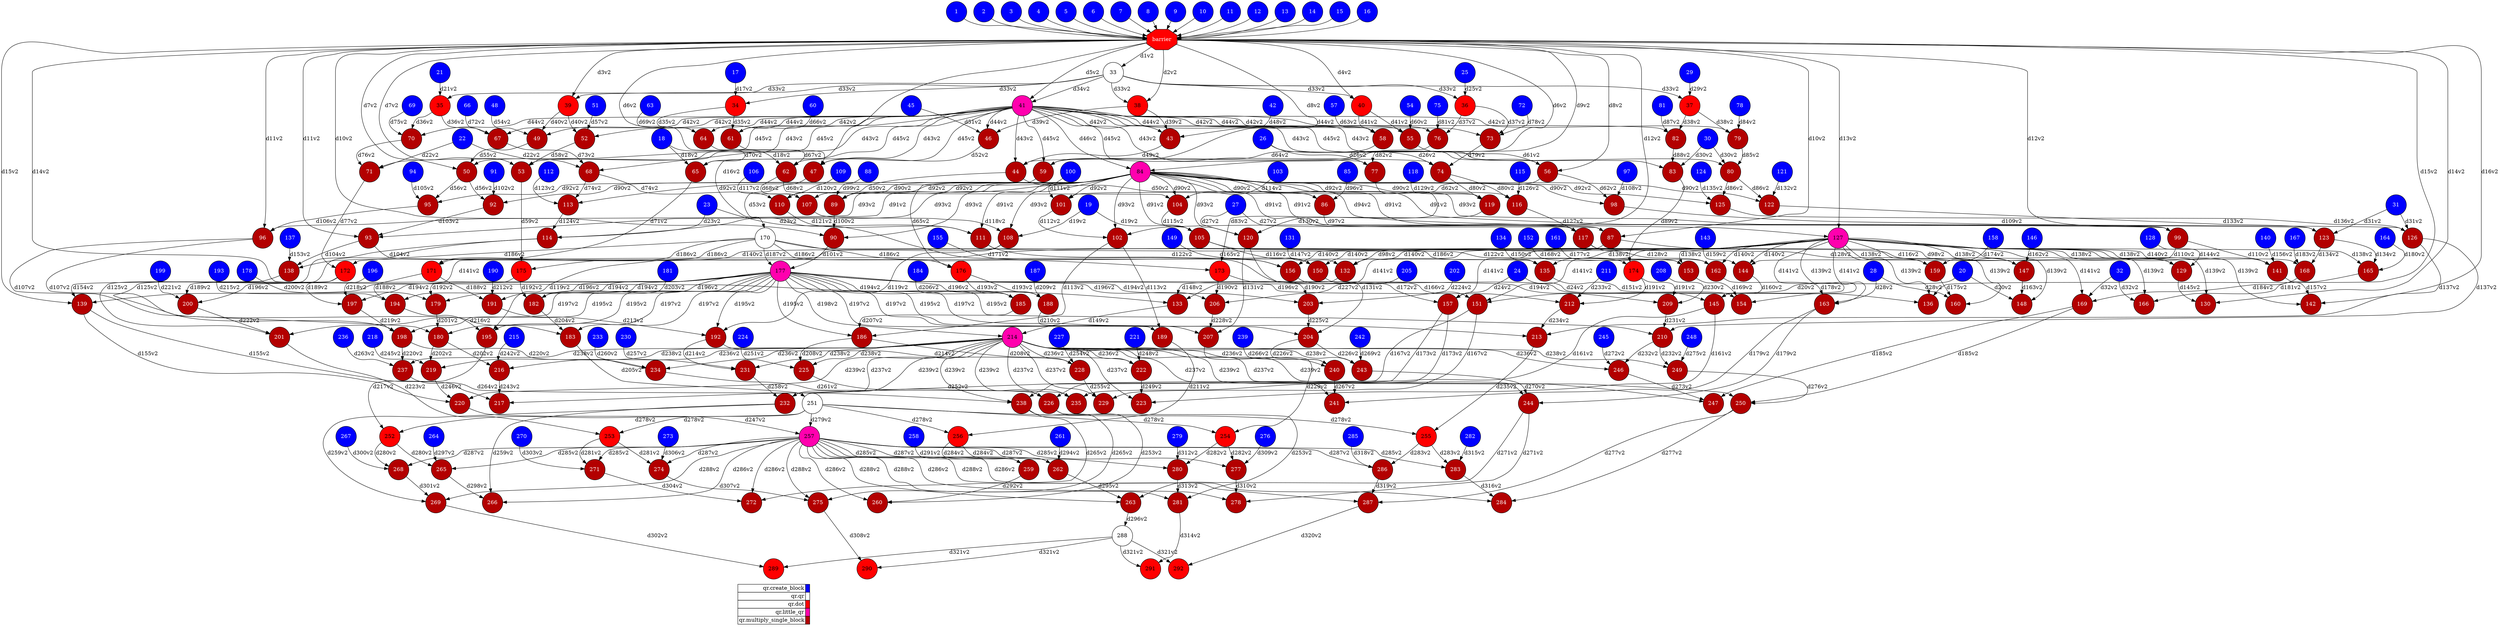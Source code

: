 digraph {
  rankdir=TB;
  labeljust="l";
  subgraph dependence_graph {
    ranksep=0.20;
    node[height=0.75];

1[shape=circle, style=filled fillcolor="#0000ff" fontcolor="#ffffff"];
2[shape=circle, style=filled fillcolor="#0000ff" fontcolor="#ffffff"];
3[shape=circle, style=filled fillcolor="#0000ff" fontcolor="#ffffff"];
4[shape=circle, style=filled fillcolor="#0000ff" fontcolor="#ffffff"];
5[shape=circle, style=filled fillcolor="#0000ff" fontcolor="#ffffff"];
6[shape=circle, style=filled fillcolor="#0000ff" fontcolor="#ffffff"];
7[shape=circle, style=filled fillcolor="#0000ff" fontcolor="#ffffff"];
8[shape=circle, style=filled fillcolor="#0000ff" fontcolor="#ffffff"];
9[shape=circle, style=filled fillcolor="#0000ff" fontcolor="#ffffff"];
10[shape=circle, style=filled fillcolor="#0000ff" fontcolor="#ffffff"];
11[shape=circle, style=filled fillcolor="#0000ff" fontcolor="#ffffff"];
12[shape=circle, style=filled fillcolor="#0000ff" fontcolor="#ffffff"];
13[shape=circle, style=filled fillcolor="#0000ff" fontcolor="#ffffff"];
14[shape=circle, style=filled fillcolor="#0000ff" fontcolor="#ffffff"];
15[shape=circle, style=filled fillcolor="#0000ff" fontcolor="#ffffff"];
16[shape=circle, style=filled fillcolor="#0000ff" fontcolor="#ffffff"];
Synchro1[label="barrier", shape=octagon, style=filled fillcolor="#ff0000" fontcolor="#FFFFFF"];
3 -> Synchro1;
12 -> Synchro1;
1 -> Synchro1;
2 -> Synchro1;
6 -> Synchro1;
8 -> Synchro1;
9 -> Synchro1;
14 -> Synchro1;
16 -> Synchro1;
4 -> Synchro1;
5 -> Synchro1;
10 -> Synchro1;
7 -> Synchro1;
13 -> Synchro1;
15 -> Synchro1;
11 -> Synchro1;
17[shape=circle, style=filled fillcolor="#0000ff" fontcolor="#ffffff"];
18[shape=circle, style=filled fillcolor="#0000ff" fontcolor="#ffffff"];
19[shape=circle, style=filled fillcolor="#0000ff" fontcolor="#ffffff"];
20[shape=circle, style=filled fillcolor="#0000ff" fontcolor="#ffffff"];
21[shape=circle, style=filled fillcolor="#0000ff" fontcolor="#ffffff"];
22[shape=circle, style=filled fillcolor="#0000ff" fontcolor="#ffffff"];
23[shape=circle, style=filled fillcolor="#0000ff" fontcolor="#ffffff"];
24[shape=circle, style=filled fillcolor="#0000ff" fontcolor="#ffffff"];
25[shape=circle, style=filled fillcolor="#0000ff" fontcolor="#ffffff"];
26[shape=circle, style=filled fillcolor="#0000ff" fontcolor="#ffffff"];
27[shape=circle, style=filled fillcolor="#0000ff" fontcolor="#ffffff"];
28[shape=circle, style=filled fillcolor="#0000ff" fontcolor="#ffffff"];
29[shape=circle, style=filled fillcolor="#0000ff" fontcolor="#ffffff"];
30[shape=circle, style=filled fillcolor="#0000ff" fontcolor="#ffffff"];
31[shape=circle, style=filled fillcolor="#0000ff" fontcolor="#ffffff"];
32[shape=circle, style=filled fillcolor="#0000ff" fontcolor="#ffffff"];
33[shape=circle, style=filled fillcolor="#ffffff" fontcolor="#000000"];
Synchro1 -> 33[ label="d1v2" ];
34[shape=circle, style=filled fillcolor="#ff0000" fontcolor="#000000"];
17 -> 34[ label="d17v2" ];
33 -> 34[ label="d33v2" ];
35[shape=circle, style=filled fillcolor="#ff0000" fontcolor="#000000"];
21 -> 35[ label="d21v2" ];
33 -> 35[ label="d33v2" ];
36[shape=circle, style=filled fillcolor="#ff0000" fontcolor="#000000"];
25 -> 36[ label="d25v2" ];
33 -> 36[ label="d33v2" ];
37[shape=circle, style=filled fillcolor="#ff0000" fontcolor="#000000"];
29 -> 37[ label="d29v2" ];
33 -> 37[ label="d33v2" ];
38[shape=circle, style=filled fillcolor="#ff0000" fontcolor="#000000"];
33 -> 38[ label="d33v2" ];
Synchro1 -> 38[ label="d2v2" ];
39[shape=circle, style=filled fillcolor="#ff0000" fontcolor="#000000"];
33 -> 39[ label="d33v2" ];
Synchro1 -> 39[ label="d3v2" ];
40[shape=circle, style=filled fillcolor="#ff0000" fontcolor="#000000"];
33 -> 40[ label="d33v2" ];
Synchro1 -> 40[ label="d4v2" ];
41[shape=circle, style=filled fillcolor="#ff00ae" fontcolor="#000000"];
33 -> 41[ label="d34v2" ];
Synchro1 -> 41[ label="d5v2" ];
42[shape=circle, style=filled fillcolor="#0000ff" fontcolor="#ffffff"];
43[shape=circle, style=filled fillcolor="#b30000" fontcolor="#ffffff"];
41 -> 43[ label="d42v2" ];
38 -> 43[ label="d39v2" ];
42 -> 43[ label="d48v2" ];
44[shape=circle, style=filled fillcolor="#b30000" fontcolor="#ffffff"];
41 -> 44[ label="d43v2" ];
Synchro1 -> 44[ label="d6v2" ];
43 -> 44[ label="d49v2" ];
45[shape=circle, style=filled fillcolor="#0000ff" fontcolor="#ffffff"];
46[shape=circle, style=filled fillcolor="#b30000" fontcolor="#ffffff"];
41 -> 46[ label="d44v2" ];
38 -> 46[ label="d39v2" ];
45 -> 46[ label="d51v2" ];
47[shape=circle, style=filled fillcolor="#b30000" fontcolor="#ffffff"];
41 -> 47[ label="d45v2" ];
Synchro1 -> 47[ label="d6v2" ];
46 -> 47[ label="d52v2" ];
48[shape=circle, style=filled fillcolor="#0000ff" fontcolor="#ffffff"];
49[shape=circle, style=filled fillcolor="#b30000" fontcolor="#ffffff"];
41 -> 49[ label="d42v2" ];
39 -> 49[ label="d40v2" ];
48 -> 49[ label="d54v2" ];
50[shape=circle, style=filled fillcolor="#b30000" fontcolor="#ffffff"];
41 -> 50[ label="d43v2" ];
Synchro1 -> 50[ label="d7v2" ];
49 -> 50[ label="d55v2" ];
51[shape=circle, style=filled fillcolor="#0000ff" fontcolor="#ffffff"];
52[shape=circle, style=filled fillcolor="#b30000" fontcolor="#ffffff"];
41 -> 52[ label="d44v2" ];
39 -> 52[ label="d40v2" ];
51 -> 52[ label="d57v2" ];
53[shape=circle, style=filled fillcolor="#b30000" fontcolor="#ffffff"];
41 -> 53[ label="d45v2" ];
Synchro1 -> 53[ label="d7v2" ];
52 -> 53[ label="d58v2" ];
54[shape=circle, style=filled fillcolor="#0000ff" fontcolor="#ffffff"];
55[shape=circle, style=filled fillcolor="#b30000" fontcolor="#ffffff"];
41 -> 55[ label="d42v2" ];
40 -> 55[ label="d41v2" ];
54 -> 55[ label="d60v2" ];
56[shape=circle, style=filled fillcolor="#b30000" fontcolor="#ffffff"];
41 -> 56[ label="d43v2" ];
Synchro1 -> 56[ label="d8v2" ];
55 -> 56[ label="d61v2" ];
57[shape=circle, style=filled fillcolor="#0000ff" fontcolor="#ffffff"];
58[shape=circle, style=filled fillcolor="#b30000" fontcolor="#ffffff"];
41 -> 58[ label="d44v2" ];
40 -> 58[ label="d41v2" ];
57 -> 58[ label="d63v2" ];
59[shape=circle, style=filled fillcolor="#b30000" fontcolor="#ffffff"];
41 -> 59[ label="d45v2" ];
Synchro1 -> 59[ label="d8v2" ];
58 -> 59[ label="d64v2" ];
60[shape=circle, style=filled fillcolor="#0000ff" fontcolor="#ffffff"];
61[shape=circle, style=filled fillcolor="#b30000" fontcolor="#ffffff"];
34 -> 61[ label="d35v2" ];
41 -> 61[ label="d42v2" ];
60 -> 61[ label="d66v2" ];
62[shape=circle, style=filled fillcolor="#b30000" fontcolor="#ffffff"];
18 -> 62[ label="d18v2" ];
41 -> 62[ label="d43v2" ];
61 -> 62[ label="d67v2" ];
63[shape=circle, style=filled fillcolor="#0000ff" fontcolor="#ffffff"];
64[shape=circle, style=filled fillcolor="#b30000" fontcolor="#ffffff"];
34 -> 64[ label="d35v2" ];
41 -> 64[ label="d44v2" ];
63 -> 64[ label="d69v2" ];
65[shape=circle, style=filled fillcolor="#b30000" fontcolor="#ffffff"];
18 -> 65[ label="d18v2" ];
41 -> 65[ label="d45v2" ];
64 -> 65[ label="d70v2" ];
66[shape=circle, style=filled fillcolor="#0000ff" fontcolor="#ffffff"];
67[shape=circle, style=filled fillcolor="#b30000" fontcolor="#ffffff"];
35 -> 67[ label="d36v2" ];
41 -> 67[ label="d42v2" ];
66 -> 67[ label="d72v2" ];
68[shape=circle, style=filled fillcolor="#b30000" fontcolor="#ffffff"];
22 -> 68[ label="d22v2" ];
41 -> 68[ label="d43v2" ];
67 -> 68[ label="d73v2" ];
69[shape=circle, style=filled fillcolor="#0000ff" fontcolor="#ffffff"];
70[shape=circle, style=filled fillcolor="#b30000" fontcolor="#ffffff"];
35 -> 70[ label="d36v2" ];
41 -> 70[ label="d44v2" ];
69 -> 70[ label="d75v2" ];
71[shape=circle, style=filled fillcolor="#b30000" fontcolor="#ffffff"];
22 -> 71[ label="d22v2" ];
41 -> 71[ label="d45v2" ];
70 -> 71[ label="d76v2" ];
72[shape=circle, style=filled fillcolor="#0000ff" fontcolor="#ffffff"];
73[shape=circle, style=filled fillcolor="#b30000" fontcolor="#ffffff"];
36 -> 73[ label="d37v2" ];
41 -> 73[ label="d42v2" ];
72 -> 73[ label="d78v2" ];
74[shape=circle, style=filled fillcolor="#b30000" fontcolor="#ffffff"];
26 -> 74[ label="d26v2" ];
41 -> 74[ label="d43v2" ];
73 -> 74[ label="d79v2" ];
75[shape=circle, style=filled fillcolor="#0000ff" fontcolor="#ffffff"];
76[shape=circle, style=filled fillcolor="#b30000" fontcolor="#ffffff"];
36 -> 76[ label="d37v2" ];
41 -> 76[ label="d44v2" ];
75 -> 76[ label="d81v2" ];
77[shape=circle, style=filled fillcolor="#b30000" fontcolor="#ffffff"];
26 -> 77[ label="d26v2" ];
41 -> 77[ label="d45v2" ];
76 -> 77[ label="d82v2" ];
78[shape=circle, style=filled fillcolor="#0000ff" fontcolor="#ffffff"];
79[shape=circle, style=filled fillcolor="#b30000" fontcolor="#ffffff"];
37 -> 79[ label="d38v2" ];
41 -> 79[ label="d42v2" ];
78 -> 79[ label="d84v2" ];
80[shape=circle, style=filled fillcolor="#b30000" fontcolor="#ffffff"];
30 -> 80[ label="d30v2" ];
41 -> 80[ label="d43v2" ];
79 -> 80[ label="d85v2" ];
81[shape=circle, style=filled fillcolor="#0000ff" fontcolor="#ffffff"];
82[shape=circle, style=filled fillcolor="#b30000" fontcolor="#ffffff"];
37 -> 82[ label="d38v2" ];
41 -> 82[ label="d44v2" ];
81 -> 82[ label="d87v2" ];
83[shape=circle, style=filled fillcolor="#b30000" fontcolor="#ffffff"];
30 -> 83[ label="d30v2" ];
41 -> 83[ label="d45v2" ];
82 -> 83[ label="d88v2" ];
84[shape=circle, style=filled fillcolor="#ff00ae" fontcolor="#000000"];
41 -> 84[ label="d46v2" ];
Synchro1 -> 84[ label="d9v2" ];
85[shape=circle, style=filled fillcolor="#0000ff" fontcolor="#ffffff"];
86[shape=circle, style=filled fillcolor="#b30000" fontcolor="#ffffff"];
84 -> 86[ label="d90v2" ];
44 -> 86[ label="d50v2" ];
85 -> 86[ label="d96v2" ];
87[shape=circle, style=filled fillcolor="#b30000" fontcolor="#ffffff"];
84 -> 87[ label="d91v2" ];
Synchro1 -> 87[ label="d10v2" ];
86 -> 87[ label="d97v2" ];
88[shape=circle, style=filled fillcolor="#0000ff" fontcolor="#ffffff"];
89[shape=circle, style=filled fillcolor="#b30000" fontcolor="#ffffff"];
84 -> 89[ label="d92v2" ];
44 -> 89[ label="d50v2" ];
88 -> 89[ label="d99v2" ];
90[shape=circle, style=filled fillcolor="#b30000" fontcolor="#ffffff"];
84 -> 90[ label="d93v2" ];
Synchro1 -> 90[ label="d10v2" ];
89 -> 90[ label="d100v2" ];
91[shape=circle, style=filled fillcolor="#0000ff" fontcolor="#ffffff"];
92[shape=circle, style=filled fillcolor="#b30000" fontcolor="#ffffff"];
84 -> 92[ label="d90v2" ];
50 -> 92[ label="d56v2" ];
91 -> 92[ label="d102v2" ];
93[shape=circle, style=filled fillcolor="#b30000" fontcolor="#ffffff"];
84 -> 93[ label="d91v2" ];
Synchro1 -> 93[ label="d11v2" ];
92 -> 93[ label="d103v2" ];
94[shape=circle, style=filled fillcolor="#0000ff" fontcolor="#ffffff"];
95[shape=circle, style=filled fillcolor="#b30000" fontcolor="#ffffff"];
84 -> 95[ label="d92v2" ];
50 -> 95[ label="d56v2" ];
94 -> 95[ label="d105v2" ];
96[shape=circle, style=filled fillcolor="#b30000" fontcolor="#ffffff"];
84 -> 96[ label="d93v2" ];
Synchro1 -> 96[ label="d11v2" ];
95 -> 96[ label="d106v2" ];
97[shape=circle, style=filled fillcolor="#0000ff" fontcolor="#ffffff"];
98[shape=circle, style=filled fillcolor="#b30000" fontcolor="#ffffff"];
84 -> 98[ label="d90v2" ];
56 -> 98[ label="d62v2" ];
97 -> 98[ label="d108v2" ];
99[shape=circle, style=filled fillcolor="#b30000" fontcolor="#ffffff"];
84 -> 99[ label="d91v2" ];
Synchro1 -> 99[ label="d12v2" ];
98 -> 99[ label="d109v2" ];
100[shape=circle, style=filled fillcolor="#0000ff" fontcolor="#ffffff"];
101[shape=circle, style=filled fillcolor="#b30000" fontcolor="#ffffff"];
84 -> 101[ label="d92v2" ];
56 -> 101[ label="d62v2" ];
100 -> 101[ label="d111v2" ];
102[shape=circle, style=filled fillcolor="#b30000" fontcolor="#ffffff"];
84 -> 102[ label="d93v2" ];
Synchro1 -> 102[ label="d12v2" ];
101 -> 102[ label="d112v2" ];
103[shape=circle, style=filled fillcolor="#0000ff" fontcolor="#ffffff"];
104[shape=circle, style=filled fillcolor="#b30000" fontcolor="#ffffff"];
62 -> 104[ label="d68v2" ];
84 -> 104[ label="d90v2" ];
103 -> 104[ label="d114v2" ];
105[shape=circle, style=filled fillcolor="#b30000" fontcolor="#ffffff"];
19 -> 105[ label="d19v2" ];
84 -> 105[ label="d91v2" ];
104 -> 105[ label="d115v2" ];
106[shape=circle, style=filled fillcolor="#0000ff" fontcolor="#ffffff"];
107[shape=circle, style=filled fillcolor="#b30000" fontcolor="#ffffff"];
62 -> 107[ label="d68v2" ];
84 -> 107[ label="d92v2" ];
106 -> 107[ label="d117v2" ];
108[shape=circle, style=filled fillcolor="#b30000" fontcolor="#ffffff"];
19 -> 108[ label="d19v2" ];
84 -> 108[ label="d93v2" ];
107 -> 108[ label="d118v2" ];
109[shape=circle, style=filled fillcolor="#0000ff" fontcolor="#ffffff"];
110[shape=circle, style=filled fillcolor="#b30000" fontcolor="#ffffff"];
68 -> 110[ label="d74v2" ];
84 -> 110[ label="d90v2" ];
109 -> 110[ label="d120v2" ];
111[shape=circle, style=filled fillcolor="#b30000" fontcolor="#ffffff"];
23 -> 111[ label="d23v2" ];
84 -> 111[ label="d91v2" ];
110 -> 111[ label="d121v2" ];
112[shape=circle, style=filled fillcolor="#0000ff" fontcolor="#ffffff"];
113[shape=circle, style=filled fillcolor="#b30000" fontcolor="#ffffff"];
68 -> 113[ label="d74v2" ];
84 -> 113[ label="d92v2" ];
112 -> 113[ label="d123v2" ];
114[shape=circle, style=filled fillcolor="#b30000" fontcolor="#ffffff"];
23 -> 114[ label="d23v2" ];
84 -> 114[ label="d93v2" ];
113 -> 114[ label="d124v2" ];
115[shape=circle, style=filled fillcolor="#0000ff" fontcolor="#ffffff"];
116[shape=circle, style=filled fillcolor="#b30000" fontcolor="#ffffff"];
74 -> 116[ label="d80v2" ];
84 -> 116[ label="d90v2" ];
115 -> 116[ label="d126v2" ];
117[shape=circle, style=filled fillcolor="#b30000" fontcolor="#ffffff"];
27 -> 117[ label="d27v2" ];
84 -> 117[ label="d91v2" ];
116 -> 117[ label="d127v2" ];
118[shape=circle, style=filled fillcolor="#0000ff" fontcolor="#ffffff"];
119[shape=circle, style=filled fillcolor="#b30000" fontcolor="#ffffff"];
74 -> 119[ label="d80v2" ];
84 -> 119[ label="d92v2" ];
118 -> 119[ label="d129v2" ];
120[shape=circle, style=filled fillcolor="#b30000" fontcolor="#ffffff"];
27 -> 120[ label="d27v2" ];
84 -> 120[ label="d93v2" ];
119 -> 120[ label="d130v2" ];
121[shape=circle, style=filled fillcolor="#0000ff" fontcolor="#ffffff"];
122[shape=circle, style=filled fillcolor="#b30000" fontcolor="#ffffff"];
80 -> 122[ label="d86v2" ];
84 -> 122[ label="d90v2" ];
121 -> 122[ label="d132v2" ];
123[shape=circle, style=filled fillcolor="#b30000" fontcolor="#ffffff"];
31 -> 123[ label="d31v2" ];
84 -> 123[ label="d91v2" ];
122 -> 123[ label="d133v2" ];
124[shape=circle, style=filled fillcolor="#0000ff" fontcolor="#ffffff"];
125[shape=circle, style=filled fillcolor="#b30000" fontcolor="#ffffff"];
80 -> 125[ label="d86v2" ];
84 -> 125[ label="d92v2" ];
124 -> 125[ label="d135v2" ];
126[shape=circle, style=filled fillcolor="#b30000" fontcolor="#ffffff"];
31 -> 126[ label="d31v2" ];
84 -> 126[ label="d93v2" ];
125 -> 126[ label="d136v2" ];
127[shape=circle, style=filled fillcolor="#ff00ae" fontcolor="#000000"];
84 -> 127[ label="d94v2" ];
Synchro1 -> 127[ label="d13v2" ];
128[shape=circle, style=filled fillcolor="#0000ff" fontcolor="#ffffff"];
129[shape=circle, style=filled fillcolor="#b30000" fontcolor="#ffffff"];
127 -> 129[ label="d138v2" ];
87 -> 129[ label="d98v2" ];
128 -> 129[ label="d144v2" ];
130[shape=circle, style=filled fillcolor="#b30000" fontcolor="#ffffff"];
127 -> 130[ label="d139v2" ];
Synchro1 -> 130[ label="d14v2" ];
129 -> 130[ label="d145v2" ];
131[shape=circle, style=filled fillcolor="#0000ff" fontcolor="#ffffff"];
132[shape=circle, style=filled fillcolor="#b30000" fontcolor="#ffffff"];
127 -> 132[ label="d140v2" ];
87 -> 132[ label="d98v2" ];
131 -> 132[ label="d147v2" ];
133[shape=circle, style=filled fillcolor="#b30000" fontcolor="#ffffff"];
127 -> 133[ label="d141v2" ];
Synchro1 -> 133[ label="d14v2" ];
132 -> 133[ label="d148v2" ];
134[shape=circle, style=filled fillcolor="#0000ff" fontcolor="#ffffff"];
135[shape=circle, style=filled fillcolor="#b30000" fontcolor="#ffffff"];
127 -> 135[ label="d138v2" ];
93 -> 135[ label="d104v2" ];
134 -> 135[ label="d150v2" ];
136[shape=circle, style=filled fillcolor="#b30000" fontcolor="#ffffff"];
127 -> 136[ label="d139v2" ];
Synchro1 -> 136[ label="d15v2" ];
135 -> 136[ label="d151v2" ];
137[shape=circle, style=filled fillcolor="#0000ff" fontcolor="#ffffff"];
138[shape=circle, style=filled fillcolor="#b30000" fontcolor="#ffffff"];
127 -> 138[ label="d140v2" ];
93 -> 138[ label="d104v2" ];
137 -> 138[ label="d153v2" ];
139[shape=circle, style=filled fillcolor="#b30000" fontcolor="#ffffff"];
127 -> 139[ label="d141v2" ];
Synchro1 -> 139[ label="d15v2" ];
138 -> 139[ label="d154v2" ];
140[shape=circle, style=filled fillcolor="#0000ff" fontcolor="#ffffff"];
141[shape=circle, style=filled fillcolor="#b30000" fontcolor="#ffffff"];
127 -> 141[ label="d138v2" ];
99 -> 141[ label="d110v2" ];
140 -> 141[ label="d156v2" ];
142[shape=circle, style=filled fillcolor="#b30000" fontcolor="#ffffff"];
127 -> 142[ label="d139v2" ];
Synchro1 -> 142[ label="d16v2" ];
141 -> 142[ label="d157v2" ];
143[shape=circle, style=filled fillcolor="#0000ff" fontcolor="#ffffff"];
144[shape=circle, style=filled fillcolor="#b30000" fontcolor="#ffffff"];
127 -> 144[ label="d140v2" ];
99 -> 144[ label="d110v2" ];
143 -> 144[ label="d159v2" ];
145[shape=circle, style=filled fillcolor="#b30000" fontcolor="#ffffff"];
127 -> 145[ label="d141v2" ];
Synchro1 -> 145[ label="d16v2" ];
144 -> 145[ label="d160v2" ];
146[shape=circle, style=filled fillcolor="#0000ff" fontcolor="#ffffff"];
147[shape=circle, style=filled fillcolor="#b30000" fontcolor="#ffffff"];
105 -> 147[ label="d116v2" ];
127 -> 147[ label="d138v2" ];
146 -> 147[ label="d162v2" ];
148[shape=circle, style=filled fillcolor="#b30000" fontcolor="#ffffff"];
20 -> 148[ label="d20v2" ];
127 -> 148[ label="d139v2" ];
147 -> 148[ label="d163v2" ];
149[shape=circle, style=filled fillcolor="#0000ff" fontcolor="#ffffff"];
150[shape=circle, style=filled fillcolor="#b30000" fontcolor="#ffffff"];
105 -> 150[ label="d116v2" ];
127 -> 150[ label="d140v2" ];
149 -> 150[ label="d165v2" ];
151[shape=circle, style=filled fillcolor="#b30000" fontcolor="#ffffff"];
20 -> 151[ label="d20v2" ];
127 -> 151[ label="d141v2" ];
150 -> 151[ label="d166v2" ];
152[shape=circle, style=filled fillcolor="#0000ff" fontcolor="#ffffff"];
153[shape=circle, style=filled fillcolor="#b30000" fontcolor="#ffffff"];
111 -> 153[ label="d122v2" ];
127 -> 153[ label="d138v2" ];
152 -> 153[ label="d168v2" ];
154[shape=circle, style=filled fillcolor="#b30000" fontcolor="#ffffff"];
24 -> 154[ label="d24v2" ];
127 -> 154[ label="d139v2" ];
153 -> 154[ label="d169v2" ];
155[shape=circle, style=filled fillcolor="#0000ff" fontcolor="#ffffff"];
156[shape=circle, style=filled fillcolor="#b30000" fontcolor="#ffffff"];
111 -> 156[ label="d122v2" ];
127 -> 156[ label="d140v2" ];
155 -> 156[ label="d171v2" ];
157[shape=circle, style=filled fillcolor="#b30000" fontcolor="#ffffff"];
24 -> 157[ label="d24v2" ];
127 -> 157[ label="d141v2" ];
156 -> 157[ label="d172v2" ];
158[shape=circle, style=filled fillcolor="#0000ff" fontcolor="#ffffff"];
159[shape=circle, style=filled fillcolor="#b30000" fontcolor="#ffffff"];
117 -> 159[ label="d128v2" ];
127 -> 159[ label="d138v2" ];
158 -> 159[ label="d174v2" ];
160[shape=circle, style=filled fillcolor="#b30000" fontcolor="#ffffff"];
28 -> 160[ label="d28v2" ];
127 -> 160[ label="d139v2" ];
159 -> 160[ label="d175v2" ];
161[shape=circle, style=filled fillcolor="#0000ff" fontcolor="#ffffff"];
162[shape=circle, style=filled fillcolor="#b30000" fontcolor="#ffffff"];
117 -> 162[ label="d128v2" ];
127 -> 162[ label="d140v2" ];
161 -> 162[ label="d177v2" ];
163[shape=circle, style=filled fillcolor="#b30000" fontcolor="#ffffff"];
28 -> 163[ label="d28v2" ];
127 -> 163[ label="d141v2" ];
162 -> 163[ label="d178v2" ];
164[shape=circle, style=filled fillcolor="#0000ff" fontcolor="#ffffff"];
165[shape=circle, style=filled fillcolor="#b30000" fontcolor="#ffffff"];
123 -> 165[ label="d134v2" ];
127 -> 165[ label="d138v2" ];
164 -> 165[ label="d180v2" ];
166[shape=circle, style=filled fillcolor="#b30000" fontcolor="#ffffff"];
32 -> 166[ label="d32v2" ];
127 -> 166[ label="d139v2" ];
165 -> 166[ label="d181v2" ];
167[shape=circle, style=filled fillcolor="#0000ff" fontcolor="#ffffff"];
168[shape=circle, style=filled fillcolor="#b30000" fontcolor="#ffffff"];
123 -> 168[ label="d134v2" ];
127 -> 168[ label="d140v2" ];
167 -> 168[ label="d183v2" ];
169[shape=circle, style=filled fillcolor="#b30000" fontcolor="#ffffff"];
32 -> 169[ label="d32v2" ];
127 -> 169[ label="d141v2" ];
168 -> 169[ label="d184v2" ];
170[shape=circle, style=filled fillcolor="#ffffff" fontcolor="#000000"];
47 -> 170[ label="d53v2" ];
171[shape=circle, style=filled fillcolor="#ff0000" fontcolor="#000000"];
65 -> 171[ label="d71v2" ];
170 -> 171[ label="d186v2" ];
172[shape=circle, style=filled fillcolor="#ff0000" fontcolor="#000000"];
71 -> 172[ label="d77v2" ];
170 -> 172[ label="d186v2" ];
173[shape=circle, style=filled fillcolor="#ff0000" fontcolor="#000000"];
77 -> 173[ label="d83v2" ];
170 -> 173[ label="d186v2" ];
174[shape=circle, style=filled fillcolor="#ff0000" fontcolor="#000000"];
83 -> 174[ label="d89v2" ];
170 -> 174[ label="d186v2" ];
175[shape=circle, style=filled fillcolor="#ff0000" fontcolor="#000000"];
170 -> 175[ label="d186v2" ];
53 -> 175[ label="d59v2" ];
176[shape=circle, style=filled fillcolor="#ff0000" fontcolor="#000000"];
170 -> 176[ label="d186v2" ];
59 -> 176[ label="d65v2" ];
177[shape=circle, style=filled fillcolor="#ff00ae" fontcolor="#000000"];
170 -> 177[ label="d187v2" ];
90 -> 177[ label="d101v2" ];
178[shape=circle, style=filled fillcolor="#0000ff" fontcolor="#ffffff"];
179[shape=circle, style=filled fillcolor="#b30000" fontcolor="#ffffff"];
177 -> 179[ label="d194v2" ];
175 -> 179[ label="d192v2" ];
178 -> 179[ label="d200v2" ];
180[shape=circle, style=filled fillcolor="#b30000" fontcolor="#ffffff"];
177 -> 180[ label="d195v2" ];
96 -> 180[ label="d107v2" ];
179 -> 180[ label="d201v2" ];
181[shape=circle, style=filled fillcolor="#0000ff" fontcolor="#ffffff"];
182[shape=circle, style=filled fillcolor="#b30000" fontcolor="#ffffff"];
177 -> 182[ label="d196v2" ];
175 -> 182[ label="d192v2" ];
181 -> 182[ label="d203v2" ];
183[shape=circle, style=filled fillcolor="#b30000" fontcolor="#ffffff"];
177 -> 183[ label="d197v2" ];
96 -> 183[ label="d107v2" ];
182 -> 183[ label="d204v2" ];
184[shape=circle, style=filled fillcolor="#0000ff" fontcolor="#ffffff"];
185[shape=circle, style=filled fillcolor="#b30000" fontcolor="#ffffff"];
177 -> 185[ label="d194v2" ];
176 -> 185[ label="d193v2" ];
184 -> 185[ label="d206v2" ];
186[shape=circle, style=filled fillcolor="#b30000" fontcolor="#ffffff"];
177 -> 186[ label="d195v2" ];
102 -> 186[ label="d113v2" ];
185 -> 186[ label="d207v2" ];
187[shape=circle, style=filled fillcolor="#0000ff" fontcolor="#ffffff"];
188[shape=circle, style=filled fillcolor="#b30000" fontcolor="#ffffff"];
177 -> 188[ label="d196v2" ];
176 -> 188[ label="d193v2" ];
187 -> 188[ label="d209v2" ];
189[shape=circle, style=filled fillcolor="#b30000" fontcolor="#ffffff"];
177 -> 189[ label="d197v2" ];
102 -> 189[ label="d113v2" ];
188 -> 189[ label="d210v2" ];
190[shape=circle, style=filled fillcolor="#0000ff" fontcolor="#ffffff"];
191[shape=circle, style=filled fillcolor="#b30000" fontcolor="#ffffff"];
171 -> 191[ label="d188v2" ];
177 -> 191[ label="d194v2" ];
190 -> 191[ label="d212v2" ];
192[shape=circle, style=filled fillcolor="#b30000" fontcolor="#ffffff"];
108 -> 192[ label="d119v2" ];
177 -> 192[ label="d195v2" ];
191 -> 192[ label="d213v2" ];
193[shape=circle, style=filled fillcolor="#0000ff" fontcolor="#ffffff"];
194[shape=circle, style=filled fillcolor="#b30000" fontcolor="#ffffff"];
171 -> 194[ label="d188v2" ];
177 -> 194[ label="d196v2" ];
193 -> 194[ label="d215v2" ];
195[shape=circle, style=filled fillcolor="#b30000" fontcolor="#ffffff"];
108 -> 195[ label="d119v2" ];
177 -> 195[ label="d197v2" ];
194 -> 195[ label="d216v2" ];
196[shape=circle, style=filled fillcolor="#0000ff" fontcolor="#ffffff"];
197[shape=circle, style=filled fillcolor="#b30000" fontcolor="#ffffff"];
172 -> 197[ label="d189v2" ];
177 -> 197[ label="d194v2" ];
196 -> 197[ label="d218v2" ];
198[shape=circle, style=filled fillcolor="#b30000" fontcolor="#ffffff"];
114 -> 198[ label="d125v2" ];
177 -> 198[ label="d195v2" ];
197 -> 198[ label="d219v2" ];
199[shape=circle, style=filled fillcolor="#0000ff" fontcolor="#ffffff"];
200[shape=circle, style=filled fillcolor="#b30000" fontcolor="#ffffff"];
172 -> 200[ label="d189v2" ];
177 -> 200[ label="d196v2" ];
199 -> 200[ label="d221v2" ];
201[shape=circle, style=filled fillcolor="#b30000" fontcolor="#ffffff"];
114 -> 201[ label="d125v2" ];
177 -> 201[ label="d197v2" ];
200 -> 201[ label="d222v2" ];
202[shape=circle, style=filled fillcolor="#0000ff" fontcolor="#ffffff"];
203[shape=circle, style=filled fillcolor="#b30000" fontcolor="#ffffff"];
173 -> 203[ label="d190v2" ];
177 -> 203[ label="d194v2" ];
202 -> 203[ label="d224v2" ];
204[shape=circle, style=filled fillcolor="#b30000" fontcolor="#ffffff"];
120 -> 204[ label="d131v2" ];
177 -> 204[ label="d195v2" ];
203 -> 204[ label="d225v2" ];
205[shape=circle, style=filled fillcolor="#0000ff" fontcolor="#ffffff"];
206[shape=circle, style=filled fillcolor="#b30000" fontcolor="#ffffff"];
173 -> 206[ label="d190v2" ];
177 -> 206[ label="d196v2" ];
205 -> 206[ label="d227v2" ];
207[shape=circle, style=filled fillcolor="#b30000" fontcolor="#ffffff"];
120 -> 207[ label="d131v2" ];
177 -> 207[ label="d197v2" ];
206 -> 207[ label="d228v2" ];
208[shape=circle, style=filled fillcolor="#0000ff" fontcolor="#ffffff"];
209[shape=circle, style=filled fillcolor="#b30000" fontcolor="#ffffff"];
174 -> 209[ label="d191v2" ];
177 -> 209[ label="d194v2" ];
208 -> 209[ label="d230v2" ];
210[shape=circle, style=filled fillcolor="#b30000" fontcolor="#ffffff"];
126 -> 210[ label="d137v2" ];
177 -> 210[ label="d195v2" ];
209 -> 210[ label="d231v2" ];
211[shape=circle, style=filled fillcolor="#0000ff" fontcolor="#ffffff"];
212[shape=circle, style=filled fillcolor="#b30000" fontcolor="#ffffff"];
174 -> 212[ label="d191v2" ];
177 -> 212[ label="d196v2" ];
211 -> 212[ label="d233v2" ];
213[shape=circle, style=filled fillcolor="#b30000" fontcolor="#ffffff"];
126 -> 213[ label="d137v2" ];
177 -> 213[ label="d197v2" ];
212 -> 213[ label="d234v2" ];
214[shape=circle, style=filled fillcolor="#ff00ae" fontcolor="#000000"];
177 -> 214[ label="d198v2" ];
133 -> 214[ label="d149v2" ];
215[shape=circle, style=filled fillcolor="#0000ff" fontcolor="#ffffff"];
216[shape=circle, style=filled fillcolor="#b30000" fontcolor="#ffffff"];
214 -> 216[ label="d236v2" ];
180 -> 216[ label="d202v2" ];
215 -> 216[ label="d242v2" ];
217[shape=circle, style=filled fillcolor="#b30000" fontcolor="#ffffff"];
214 -> 217[ label="d237v2" ];
139 -> 217[ label="d155v2" ];
216 -> 217[ label="d243v2" ];
218[shape=circle, style=filled fillcolor="#0000ff" fontcolor="#ffffff"];
219[shape=circle, style=filled fillcolor="#b30000" fontcolor="#ffffff"];
214 -> 219[ label="d238v2" ];
180 -> 219[ label="d202v2" ];
218 -> 219[ label="d245v2" ];
220[shape=circle, style=filled fillcolor="#b30000" fontcolor="#ffffff"];
214 -> 220[ label="d239v2" ];
139 -> 220[ label="d155v2" ];
219 -> 220[ label="d246v2" ];
221[shape=circle, style=filled fillcolor="#0000ff" fontcolor="#ffffff"];
222[shape=circle, style=filled fillcolor="#b30000" fontcolor="#ffffff"];
214 -> 222[ label="d236v2" ];
186 -> 222[ label="d208v2" ];
221 -> 222[ label="d248v2" ];
223[shape=circle, style=filled fillcolor="#b30000" fontcolor="#ffffff"];
214 -> 223[ label="d237v2" ];
145 -> 223[ label="d161v2" ];
222 -> 223[ label="d249v2" ];
224[shape=circle, style=filled fillcolor="#0000ff" fontcolor="#ffffff"];
225[shape=circle, style=filled fillcolor="#b30000" fontcolor="#ffffff"];
214 -> 225[ label="d238v2" ];
186 -> 225[ label="d208v2" ];
224 -> 225[ label="d251v2" ];
226[shape=circle, style=filled fillcolor="#b30000" fontcolor="#ffffff"];
214 -> 226[ label="d239v2" ];
145 -> 226[ label="d161v2" ];
225 -> 226[ label="d252v2" ];
227[shape=circle, style=filled fillcolor="#0000ff" fontcolor="#ffffff"];
228[shape=circle, style=filled fillcolor="#b30000" fontcolor="#ffffff"];
192 -> 228[ label="d214v2" ];
214 -> 228[ label="d236v2" ];
227 -> 228[ label="d254v2" ];
229[shape=circle, style=filled fillcolor="#b30000" fontcolor="#ffffff"];
151 -> 229[ label="d167v2" ];
214 -> 229[ label="d237v2" ];
228 -> 229[ label="d255v2" ];
230[shape=circle, style=filled fillcolor="#0000ff" fontcolor="#ffffff"];
231[shape=circle, style=filled fillcolor="#b30000" fontcolor="#ffffff"];
192 -> 231[ label="d214v2" ];
214 -> 231[ label="d238v2" ];
230 -> 231[ label="d257v2" ];
232[shape=circle, style=filled fillcolor="#b30000" fontcolor="#ffffff"];
151 -> 232[ label="d167v2" ];
214 -> 232[ label="d239v2" ];
231 -> 232[ label="d258v2" ];
233[shape=circle, style=filled fillcolor="#0000ff" fontcolor="#ffffff"];
234[shape=circle, style=filled fillcolor="#b30000" fontcolor="#ffffff"];
198 -> 234[ label="d220v2" ];
214 -> 234[ label="d236v2" ];
233 -> 234[ label="d260v2" ];
235[shape=circle, style=filled fillcolor="#b30000" fontcolor="#ffffff"];
157 -> 235[ label="d173v2" ];
214 -> 235[ label="d237v2" ];
234 -> 235[ label="d261v2" ];
236[shape=circle, style=filled fillcolor="#0000ff" fontcolor="#ffffff"];
237[shape=circle, style=filled fillcolor="#b30000" fontcolor="#ffffff"];
198 -> 237[ label="d220v2" ];
214 -> 237[ label="d238v2" ];
236 -> 237[ label="d263v2" ];
238[shape=circle, style=filled fillcolor="#b30000" fontcolor="#ffffff"];
157 -> 238[ label="d173v2" ];
214 -> 238[ label="d239v2" ];
237 -> 238[ label="d264v2" ];
239[shape=circle, style=filled fillcolor="#0000ff" fontcolor="#ffffff"];
240[shape=circle, style=filled fillcolor="#b30000" fontcolor="#ffffff"];
204 -> 240[ label="d226v2" ];
214 -> 240[ label="d236v2" ];
239 -> 240[ label="d266v2" ];
241[shape=circle, style=filled fillcolor="#b30000" fontcolor="#ffffff"];
163 -> 241[ label="d179v2" ];
214 -> 241[ label="d237v2" ];
240 -> 241[ label="d267v2" ];
242[shape=circle, style=filled fillcolor="#0000ff" fontcolor="#ffffff"];
243[shape=circle, style=filled fillcolor="#b30000" fontcolor="#ffffff"];
204 -> 243[ label="d226v2" ];
214 -> 243[ label="d238v2" ];
242 -> 243[ label="d269v2" ];
244[shape=circle, style=filled fillcolor="#b30000" fontcolor="#ffffff"];
163 -> 244[ label="d179v2" ];
214 -> 244[ label="d239v2" ];
243 -> 244[ label="d270v2" ];
245[shape=circle, style=filled fillcolor="#0000ff" fontcolor="#ffffff"];
246[shape=circle, style=filled fillcolor="#b30000" fontcolor="#ffffff"];
210 -> 246[ label="d232v2" ];
214 -> 246[ label="d236v2" ];
245 -> 246[ label="d272v2" ];
247[shape=circle, style=filled fillcolor="#b30000" fontcolor="#ffffff"];
169 -> 247[ label="d185v2" ];
214 -> 247[ label="d237v2" ];
246 -> 247[ label="d273v2" ];
248[shape=circle, style=filled fillcolor="#0000ff" fontcolor="#ffffff"];
249[shape=circle, style=filled fillcolor="#b30000" fontcolor="#ffffff"];
210 -> 249[ label="d232v2" ];
214 -> 249[ label="d238v2" ];
248 -> 249[ label="d275v2" ];
250[shape=circle, style=filled fillcolor="#b30000" fontcolor="#ffffff"];
169 -> 250[ label="d185v2" ];
214 -> 250[ label="d239v2" ];
249 -> 250[ label="d276v2" ];
251[shape=circle, style=filled fillcolor="#ffffff" fontcolor="#000000"];
183 -> 251[ label="d205v2" ];
252[shape=circle, style=filled fillcolor="#ff0000" fontcolor="#000000"];
195 -> 252[ label="d217v2" ];
251 -> 252[ label="d278v2" ];
253[shape=circle, style=filled fillcolor="#ff0000" fontcolor="#000000"];
201 -> 253[ label="d223v2" ];
251 -> 253[ label="d278v2" ];
254[shape=circle, style=filled fillcolor="#ff0000" fontcolor="#000000"];
207 -> 254[ label="d229v2" ];
251 -> 254[ label="d278v2" ];
255[shape=circle, style=filled fillcolor="#ff0000" fontcolor="#000000"];
213 -> 255[ label="d235v2" ];
251 -> 255[ label="d278v2" ];
256[shape=circle, style=filled fillcolor="#ff0000" fontcolor="#000000"];
251 -> 256[ label="d278v2" ];
189 -> 256[ label="d211v2" ];
257[shape=circle, style=filled fillcolor="#ff00ae" fontcolor="#000000"];
251 -> 257[ label="d279v2" ];
220 -> 257[ label="d247v2" ];
258[shape=circle, style=filled fillcolor="#0000ff" fontcolor="#ffffff"];
259[shape=circle, style=filled fillcolor="#b30000" fontcolor="#ffffff"];
257 -> 259[ label="d285v2" ];
256 -> 259[ label="d284v2" ];
258 -> 259[ label="d291v2" ];
260[shape=circle, style=filled fillcolor="#b30000" fontcolor="#ffffff"];
257 -> 260[ label="d286v2" ];
226 -> 260[ label="d253v2" ];
259 -> 260[ label="d292v2" ];
261[shape=circle, style=filled fillcolor="#0000ff" fontcolor="#ffffff"];
262[shape=circle, style=filled fillcolor="#b30000" fontcolor="#ffffff"];
257 -> 262[ label="d287v2" ];
256 -> 262[ label="d284v2" ];
261 -> 262[ label="d294v2" ];
263[shape=circle, style=filled fillcolor="#b30000" fontcolor="#ffffff"];
257 -> 263[ label="d288v2" ];
226 -> 263[ label="d253v2" ];
262 -> 263[ label="d295v2" ];
264[shape=circle, style=filled fillcolor="#0000ff" fontcolor="#ffffff"];
265[shape=circle, style=filled fillcolor="#b30000" fontcolor="#ffffff"];
252 -> 265[ label="d280v2" ];
257 -> 265[ label="d285v2" ];
264 -> 265[ label="d297v2" ];
266[shape=circle, style=filled fillcolor="#b30000" fontcolor="#ffffff"];
232 -> 266[ label="d259v2" ];
257 -> 266[ label="d286v2" ];
265 -> 266[ label="d298v2" ];
267[shape=circle, style=filled fillcolor="#0000ff" fontcolor="#ffffff"];
268[shape=circle, style=filled fillcolor="#b30000" fontcolor="#ffffff"];
252 -> 268[ label="d280v2" ];
257 -> 268[ label="d287v2" ];
267 -> 268[ label="d300v2" ];
269[shape=circle, style=filled fillcolor="#b30000" fontcolor="#ffffff"];
232 -> 269[ label="d259v2" ];
257 -> 269[ label="d288v2" ];
268 -> 269[ label="d301v2" ];
270[shape=circle, style=filled fillcolor="#0000ff" fontcolor="#ffffff"];
271[shape=circle, style=filled fillcolor="#b30000" fontcolor="#ffffff"];
253 -> 271[ label="d281v2" ];
257 -> 271[ label="d285v2" ];
270 -> 271[ label="d303v2" ];
272[shape=circle, style=filled fillcolor="#b30000" fontcolor="#ffffff"];
238 -> 272[ label="d265v2" ];
257 -> 272[ label="d286v2" ];
271 -> 272[ label="d304v2" ];
273[shape=circle, style=filled fillcolor="#0000ff" fontcolor="#ffffff"];
274[shape=circle, style=filled fillcolor="#b30000" fontcolor="#ffffff"];
253 -> 274[ label="d281v2" ];
257 -> 274[ label="d287v2" ];
273 -> 274[ label="d306v2" ];
275[shape=circle, style=filled fillcolor="#b30000" fontcolor="#ffffff"];
238 -> 275[ label="d265v2" ];
257 -> 275[ label="d288v2" ];
274 -> 275[ label="d307v2" ];
276[shape=circle, style=filled fillcolor="#0000ff" fontcolor="#ffffff"];
277[shape=circle, style=filled fillcolor="#b30000" fontcolor="#ffffff"];
254 -> 277[ label="d282v2" ];
257 -> 277[ label="d285v2" ];
276 -> 277[ label="d309v2" ];
278[shape=circle, style=filled fillcolor="#b30000" fontcolor="#ffffff"];
244 -> 278[ label="d271v2" ];
257 -> 278[ label="d286v2" ];
277 -> 278[ label="d310v2" ];
279[shape=circle, style=filled fillcolor="#0000ff" fontcolor="#ffffff"];
280[shape=circle, style=filled fillcolor="#b30000" fontcolor="#ffffff"];
254 -> 280[ label="d282v2" ];
257 -> 280[ label="d287v2" ];
279 -> 280[ label="d312v2" ];
281[shape=circle, style=filled fillcolor="#b30000" fontcolor="#ffffff"];
244 -> 281[ label="d271v2" ];
257 -> 281[ label="d288v2" ];
280 -> 281[ label="d313v2" ];
282[shape=circle, style=filled fillcolor="#0000ff" fontcolor="#ffffff"];
283[shape=circle, style=filled fillcolor="#b30000" fontcolor="#ffffff"];
255 -> 283[ label="d283v2" ];
257 -> 283[ label="d285v2" ];
282 -> 283[ label="d315v2" ];
284[shape=circle, style=filled fillcolor="#b30000" fontcolor="#ffffff"];
250 -> 284[ label="d277v2" ];
257 -> 284[ label="d286v2" ];
283 -> 284[ label="d316v2" ];
285[shape=circle, style=filled fillcolor="#0000ff" fontcolor="#ffffff"];
286[shape=circle, style=filled fillcolor="#b30000" fontcolor="#ffffff"];
255 -> 286[ label="d283v2" ];
257 -> 286[ label="d287v2" ];
285 -> 286[ label="d318v2" ];
287[shape=circle, style=filled fillcolor="#b30000" fontcolor="#ffffff"];
250 -> 287[ label="d277v2" ];
257 -> 287[ label="d288v2" ];
286 -> 287[ label="d319v2" ];
288[shape=circle, style=filled fillcolor="#ffffff" fontcolor="#000000"];
263 -> 288[ label="d296v2" ];
289[shape=circle, style=filled fillcolor="#ff0000" fontcolor="#000000"];
269 -> 289[ label="d302v2" ];
288 -> 289[ label="d321v2" ];
290[shape=circle, style=filled fillcolor="#ff0000" fontcolor="#000000"];
275 -> 290[ label="d308v2" ];
288 -> 290[ label="d321v2" ];
291[shape=circle, style=filled fillcolor="#ff0000" fontcolor="#000000"];
281 -> 291[ label="d314v2" ];
288 -> 291[ label="d321v2" ];
292[shape=circle, style=filled fillcolor="#ff0000" fontcolor="#000000"];
287 -> 292[ label="d320v2" ];
288 -> 292[ label="d321v2" ];  }
  subgraph legend {
    rank=sink;
    node [shape=plaintext, height=0.75];
    ranksep=0.20;
    label = "Legend";
    key [label=<
      <table border="0" cellpadding="2" cellspacing="0" cellborder="1">
<tr>
<td align="right">qr.create_block</td>
<td bgcolor="#0000ff">&nbsp;</td>
</tr>
<tr>
<td align="right">qr.qr</td>
<td bgcolor="#ffffff">&nbsp;</td>
</tr>
<tr>
<td align="right">qr.dot</td>
<td bgcolor="#ff0000">&nbsp;</td>
</tr>
<tr>
<td align="right">qr.little_qr</td>
<td bgcolor="#ff00ae">&nbsp;</td>
</tr>
<tr>
<td align="right">qr.multiply_single_block</td>
<td bgcolor="#b30000">&nbsp;</td>
</tr>
      </table>
    >]
  }
}
